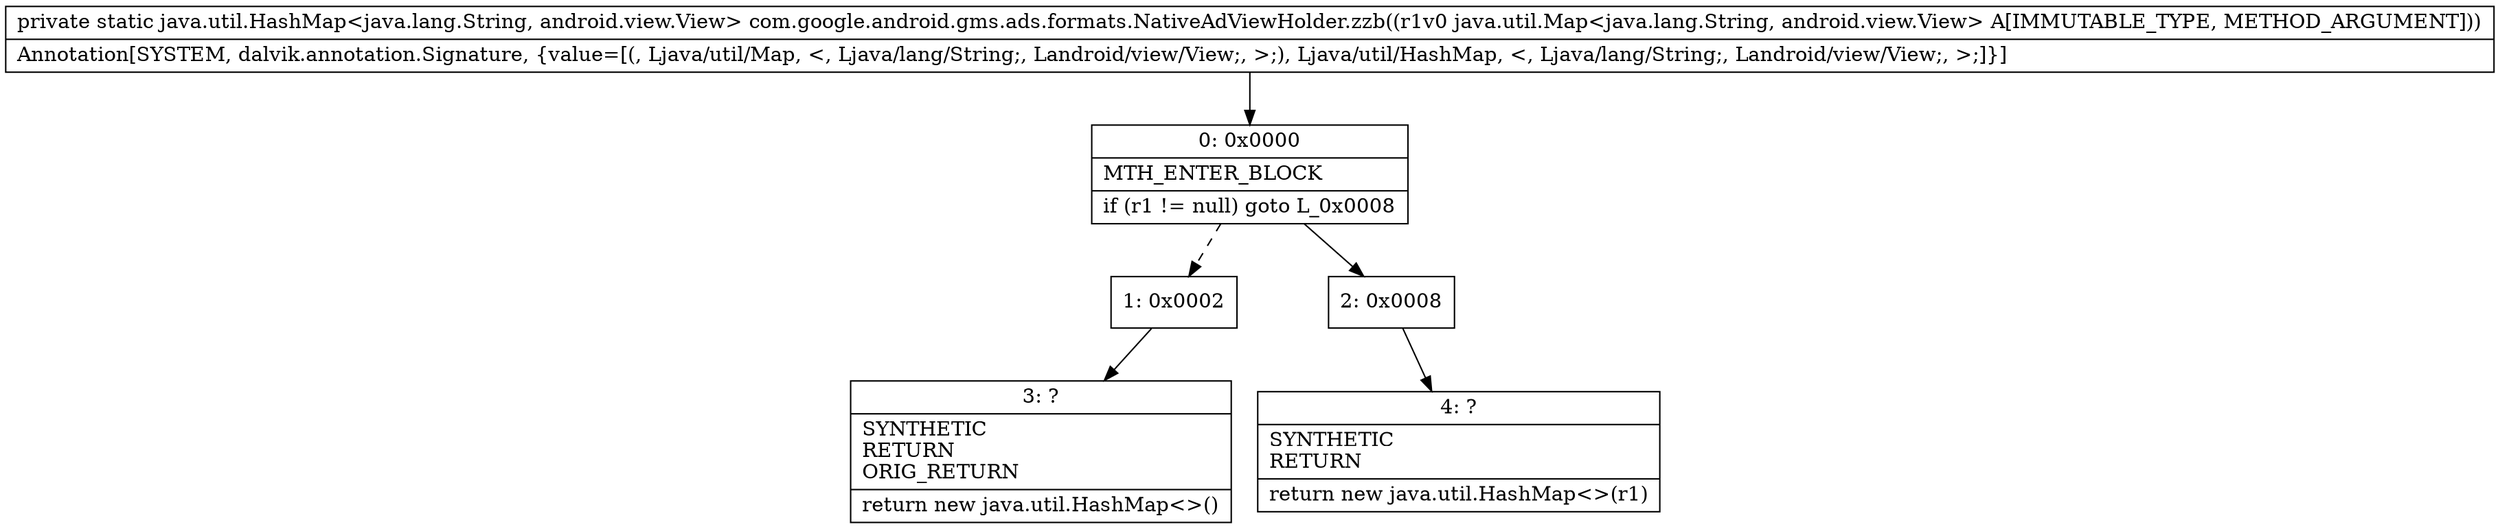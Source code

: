 digraph "CFG forcom.google.android.gms.ads.formats.NativeAdViewHolder.zzb(Ljava\/util\/Map;)Ljava\/util\/HashMap;" {
Node_0 [shape=record,label="{0\:\ 0x0000|MTH_ENTER_BLOCK\l|if (r1 != null) goto L_0x0008\l}"];
Node_1 [shape=record,label="{1\:\ 0x0002}"];
Node_2 [shape=record,label="{2\:\ 0x0008}"];
Node_3 [shape=record,label="{3\:\ ?|SYNTHETIC\lRETURN\lORIG_RETURN\l|return new java.util.HashMap\<\>()\l}"];
Node_4 [shape=record,label="{4\:\ ?|SYNTHETIC\lRETURN\l|return new java.util.HashMap\<\>(r1)\l}"];
MethodNode[shape=record,label="{private static java.util.HashMap\<java.lang.String, android.view.View\> com.google.android.gms.ads.formats.NativeAdViewHolder.zzb((r1v0 java.util.Map\<java.lang.String, android.view.View\> A[IMMUTABLE_TYPE, METHOD_ARGUMENT]))  | Annotation[SYSTEM, dalvik.annotation.Signature, \{value=[(, Ljava\/util\/Map, \<, Ljava\/lang\/String;, Landroid\/view\/View;, \>;), Ljava\/util\/HashMap, \<, Ljava\/lang\/String;, Landroid\/view\/View;, \>;]\}]\l}"];
MethodNode -> Node_0;
Node_0 -> Node_1[style=dashed];
Node_0 -> Node_2;
Node_1 -> Node_3;
Node_2 -> Node_4;
}

